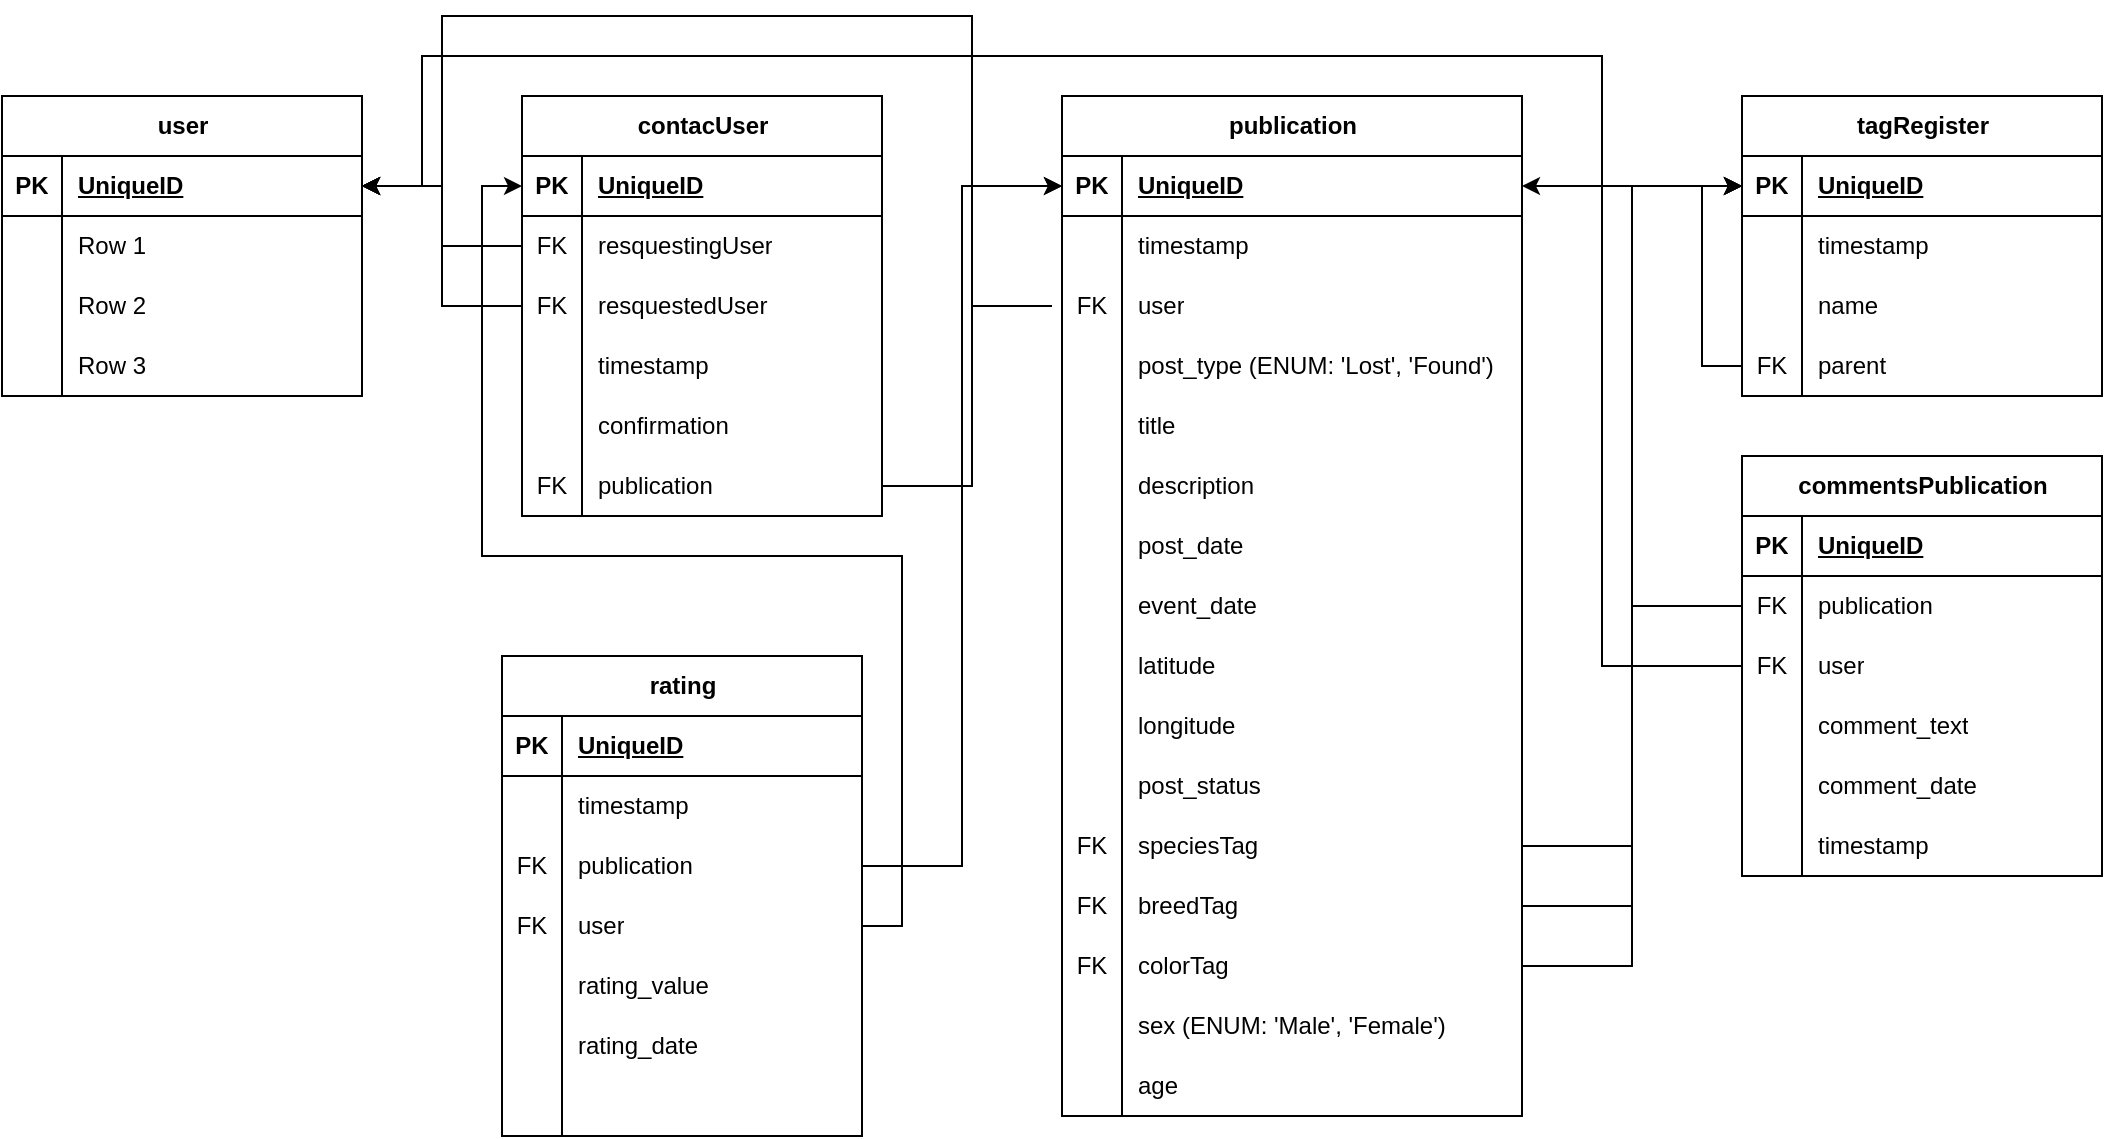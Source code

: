 <mxfile version="27.1.4">
  <diagram name="Page-1" id="efa7a0a1-bf9b-a30e-e6df-94a7791c09e9">
    <mxGraphModel dx="1351" dy="886" grid="1" gridSize="10" guides="1" tooltips="1" connect="1" arrows="1" fold="1" page="1" pageScale="1" pageWidth="826" pageHeight="1169" background="none" math="0" shadow="0">
      <root>
        <mxCell id="0" />
        <mxCell id="1" parent="0" />
        <mxCell id="rWtWdGOdkM6N3xhKXkaH-140" value="" style="edgeStyle=orthogonalEdgeStyle;rounded=0;orthogonalLoop=1;jettySize=auto;html=1;entryX=1;entryY=0.5;entryDx=0;entryDy=0;" parent="1" source="rWtWdGOdkM6N3xhKXkaH-114" target="rWtWdGOdkM6N3xhKXkaH-128" edge="1">
          <mxGeometry relative="1" as="geometry" />
        </mxCell>
        <mxCell id="rWtWdGOdkM6N3xhKXkaH-168" value="" style="edgeStyle=orthogonalEdgeStyle;rounded=0;orthogonalLoop=1;jettySize=auto;html=1;exitX=1;exitY=0.5;exitDx=0;exitDy=0;entryX=0;entryY=0.5;entryDx=0;entryDy=0;" parent="1" source="rWtWdGOdkM6N3xhKXkaH-145" target="rWtWdGOdkM6N3xhKXkaH-150" edge="1">
          <mxGeometry relative="1" as="geometry" />
        </mxCell>
        <mxCell id="rWtWdGOdkM6N3xhKXkaH-114" value="contacUser" style="shape=table;startSize=30;container=1;collapsible=1;childLayout=tableLayout;fixedRows=1;rowLines=0;fontStyle=1;align=center;resizeLast=1;html=1;" parent="1" vertex="1">
          <mxGeometry x="750" y="440" width="180" height="210" as="geometry" />
        </mxCell>
        <mxCell id="rWtWdGOdkM6N3xhKXkaH-115" value="" style="shape=tableRow;horizontal=0;startSize=0;swimlaneHead=0;swimlaneBody=0;fillColor=none;collapsible=0;dropTarget=0;points=[[0,0.5],[1,0.5]];portConstraint=eastwest;top=0;left=0;right=0;bottom=1;" parent="rWtWdGOdkM6N3xhKXkaH-114" vertex="1">
          <mxGeometry y="30" width="180" height="30" as="geometry" />
        </mxCell>
        <mxCell id="rWtWdGOdkM6N3xhKXkaH-116" value="PK" style="shape=partialRectangle;connectable=0;fillColor=none;top=0;left=0;bottom=0;right=0;fontStyle=1;overflow=hidden;whiteSpace=wrap;html=1;" parent="rWtWdGOdkM6N3xhKXkaH-115" vertex="1">
          <mxGeometry width="30" height="30" as="geometry">
            <mxRectangle width="30" height="30" as="alternateBounds" />
          </mxGeometry>
        </mxCell>
        <mxCell id="rWtWdGOdkM6N3xhKXkaH-117" value="UniqueID" style="shape=partialRectangle;connectable=0;fillColor=none;top=0;left=0;bottom=0;right=0;align=left;spacingLeft=6;fontStyle=5;overflow=hidden;whiteSpace=wrap;html=1;" parent="rWtWdGOdkM6N3xhKXkaH-115" vertex="1">
          <mxGeometry x="30" width="150" height="30" as="geometry">
            <mxRectangle width="150" height="30" as="alternateBounds" />
          </mxGeometry>
        </mxCell>
        <mxCell id="rWtWdGOdkM6N3xhKXkaH-118" value="" style="shape=tableRow;horizontal=0;startSize=0;swimlaneHead=0;swimlaneBody=0;fillColor=none;collapsible=0;dropTarget=0;points=[[0,0.5],[1,0.5]];portConstraint=eastwest;top=0;left=0;right=0;bottom=0;" parent="rWtWdGOdkM6N3xhKXkaH-114" vertex="1">
          <mxGeometry y="60" width="180" height="30" as="geometry" />
        </mxCell>
        <mxCell id="rWtWdGOdkM6N3xhKXkaH-119" value="FK" style="shape=partialRectangle;connectable=0;fillColor=none;top=0;left=0;bottom=0;right=0;editable=1;overflow=hidden;whiteSpace=wrap;html=1;" parent="rWtWdGOdkM6N3xhKXkaH-118" vertex="1">
          <mxGeometry width="30" height="30" as="geometry">
            <mxRectangle width="30" height="30" as="alternateBounds" />
          </mxGeometry>
        </mxCell>
        <mxCell id="rWtWdGOdkM6N3xhKXkaH-120" value="resquestingUser" style="shape=partialRectangle;connectable=0;fillColor=none;top=0;left=0;bottom=0;right=0;align=left;spacingLeft=6;overflow=hidden;whiteSpace=wrap;html=1;" parent="rWtWdGOdkM6N3xhKXkaH-118" vertex="1">
          <mxGeometry x="30" width="150" height="30" as="geometry">
            <mxRectangle width="150" height="30" as="alternateBounds" />
          </mxGeometry>
        </mxCell>
        <mxCell id="rWtWdGOdkM6N3xhKXkaH-121" value="" style="shape=tableRow;horizontal=0;startSize=0;swimlaneHead=0;swimlaneBody=0;fillColor=none;collapsible=0;dropTarget=0;points=[[0,0.5],[1,0.5]];portConstraint=eastwest;top=0;left=0;right=0;bottom=0;" parent="rWtWdGOdkM6N3xhKXkaH-114" vertex="1">
          <mxGeometry y="90" width="180" height="30" as="geometry" />
        </mxCell>
        <mxCell id="rWtWdGOdkM6N3xhKXkaH-122" value="FK" style="shape=partialRectangle;connectable=0;fillColor=none;top=0;left=0;bottom=0;right=0;editable=1;overflow=hidden;whiteSpace=wrap;html=1;" parent="rWtWdGOdkM6N3xhKXkaH-121" vertex="1">
          <mxGeometry width="30" height="30" as="geometry">
            <mxRectangle width="30" height="30" as="alternateBounds" />
          </mxGeometry>
        </mxCell>
        <mxCell id="rWtWdGOdkM6N3xhKXkaH-123" value="resquestedUser" style="shape=partialRectangle;connectable=0;fillColor=none;top=0;left=0;bottom=0;right=0;align=left;spacingLeft=6;overflow=hidden;whiteSpace=wrap;html=1;" parent="rWtWdGOdkM6N3xhKXkaH-121" vertex="1">
          <mxGeometry x="30" width="150" height="30" as="geometry">
            <mxRectangle width="150" height="30" as="alternateBounds" />
          </mxGeometry>
        </mxCell>
        <mxCell id="rWtWdGOdkM6N3xhKXkaH-124" value="" style="shape=tableRow;horizontal=0;startSize=0;swimlaneHead=0;swimlaneBody=0;fillColor=none;collapsible=0;dropTarget=0;points=[[0,0.5],[1,0.5]];portConstraint=eastwest;top=0;left=0;right=0;bottom=0;" parent="rWtWdGOdkM6N3xhKXkaH-114" vertex="1">
          <mxGeometry y="120" width="180" height="30" as="geometry" />
        </mxCell>
        <mxCell id="rWtWdGOdkM6N3xhKXkaH-125" value="" style="shape=partialRectangle;connectable=0;fillColor=none;top=0;left=0;bottom=0;right=0;editable=1;overflow=hidden;whiteSpace=wrap;html=1;" parent="rWtWdGOdkM6N3xhKXkaH-124" vertex="1">
          <mxGeometry width="30" height="30" as="geometry">
            <mxRectangle width="30" height="30" as="alternateBounds" />
          </mxGeometry>
        </mxCell>
        <mxCell id="rWtWdGOdkM6N3xhKXkaH-126" value="timestamp" style="shape=partialRectangle;connectable=0;fillColor=none;top=0;left=0;bottom=0;right=0;align=left;spacingLeft=6;overflow=hidden;whiteSpace=wrap;html=1;" parent="rWtWdGOdkM6N3xhKXkaH-124" vertex="1">
          <mxGeometry x="30" width="150" height="30" as="geometry">
            <mxRectangle width="150" height="30" as="alternateBounds" />
          </mxGeometry>
        </mxCell>
        <mxCell id="rWtWdGOdkM6N3xhKXkaH-142" style="shape=tableRow;horizontal=0;startSize=0;swimlaneHead=0;swimlaneBody=0;fillColor=none;collapsible=0;dropTarget=0;points=[[0,0.5],[1,0.5]];portConstraint=eastwest;top=0;left=0;right=0;bottom=0;" parent="rWtWdGOdkM6N3xhKXkaH-114" vertex="1">
          <mxGeometry y="150" width="180" height="30" as="geometry" />
        </mxCell>
        <mxCell id="rWtWdGOdkM6N3xhKXkaH-143" style="shape=partialRectangle;connectable=0;fillColor=none;top=0;left=0;bottom=0;right=0;editable=1;overflow=hidden;whiteSpace=wrap;html=1;" parent="rWtWdGOdkM6N3xhKXkaH-142" vertex="1">
          <mxGeometry width="30" height="30" as="geometry">
            <mxRectangle width="30" height="30" as="alternateBounds" />
          </mxGeometry>
        </mxCell>
        <mxCell id="rWtWdGOdkM6N3xhKXkaH-144" value="confirmation" style="shape=partialRectangle;connectable=0;fillColor=none;top=0;left=0;bottom=0;right=0;align=left;spacingLeft=6;overflow=hidden;whiteSpace=wrap;html=1;" parent="rWtWdGOdkM6N3xhKXkaH-142" vertex="1">
          <mxGeometry x="30" width="150" height="30" as="geometry">
            <mxRectangle width="150" height="30" as="alternateBounds" />
          </mxGeometry>
        </mxCell>
        <mxCell id="rWtWdGOdkM6N3xhKXkaH-145" style="shape=tableRow;horizontal=0;startSize=0;swimlaneHead=0;swimlaneBody=0;fillColor=none;collapsible=0;dropTarget=0;points=[[0,0.5],[1,0.5]];portConstraint=eastwest;top=0;left=0;right=0;bottom=0;" parent="rWtWdGOdkM6N3xhKXkaH-114" vertex="1">
          <mxGeometry y="180" width="180" height="30" as="geometry" />
        </mxCell>
        <mxCell id="rWtWdGOdkM6N3xhKXkaH-146" value="FK" style="shape=partialRectangle;connectable=0;fillColor=none;top=0;left=0;bottom=0;right=0;editable=1;overflow=hidden;whiteSpace=wrap;html=1;" parent="rWtWdGOdkM6N3xhKXkaH-145" vertex="1">
          <mxGeometry width="30" height="30" as="geometry">
            <mxRectangle width="30" height="30" as="alternateBounds" />
          </mxGeometry>
        </mxCell>
        <mxCell id="rWtWdGOdkM6N3xhKXkaH-147" value="publication" style="shape=partialRectangle;connectable=0;fillColor=none;top=0;left=0;bottom=0;right=0;align=left;spacingLeft=6;overflow=hidden;whiteSpace=wrap;html=1;" parent="rWtWdGOdkM6N3xhKXkaH-145" vertex="1">
          <mxGeometry x="30" width="150" height="30" as="geometry">
            <mxRectangle width="150" height="30" as="alternateBounds" />
          </mxGeometry>
        </mxCell>
        <mxCell id="KqBxcT-c2tba-dIg3QyX-19" style="edgeStyle=orthogonalEdgeStyle;rounded=0;orthogonalLoop=1;jettySize=auto;html=1;entryX=0;entryY=0.5;entryDx=0;entryDy=0;" edge="1" parent="1" source="KqBxcT-c2tba-dIg3QyX-11" target="KqBxcT-c2tba-dIg3QyX-2">
          <mxGeometry relative="1" as="geometry" />
        </mxCell>
        <mxCell id="rWtWdGOdkM6N3xhKXkaH-127" value="user" style="shape=table;startSize=30;container=1;collapsible=1;childLayout=tableLayout;fixedRows=1;rowLines=0;fontStyle=1;align=center;resizeLast=1;html=1;" parent="1" vertex="1">
          <mxGeometry x="490" y="440" width="180" height="150" as="geometry" />
        </mxCell>
        <mxCell id="rWtWdGOdkM6N3xhKXkaH-128" value="" style="shape=tableRow;horizontal=0;startSize=0;swimlaneHead=0;swimlaneBody=0;fillColor=none;collapsible=0;dropTarget=0;points=[[0,0.5],[1,0.5]];portConstraint=eastwest;top=0;left=0;right=0;bottom=1;" parent="rWtWdGOdkM6N3xhKXkaH-127" vertex="1">
          <mxGeometry y="30" width="180" height="30" as="geometry" />
        </mxCell>
        <mxCell id="rWtWdGOdkM6N3xhKXkaH-129" value="PK" style="shape=partialRectangle;connectable=0;fillColor=none;top=0;left=0;bottom=0;right=0;fontStyle=1;overflow=hidden;whiteSpace=wrap;html=1;" parent="rWtWdGOdkM6N3xhKXkaH-128" vertex="1">
          <mxGeometry width="30" height="30" as="geometry">
            <mxRectangle width="30" height="30" as="alternateBounds" />
          </mxGeometry>
        </mxCell>
        <mxCell id="rWtWdGOdkM6N3xhKXkaH-130" value="UniqueID" style="shape=partialRectangle;connectable=0;fillColor=none;top=0;left=0;bottom=0;right=0;align=left;spacingLeft=6;fontStyle=5;overflow=hidden;whiteSpace=wrap;html=1;" parent="rWtWdGOdkM6N3xhKXkaH-128" vertex="1">
          <mxGeometry x="30" width="150" height="30" as="geometry">
            <mxRectangle width="150" height="30" as="alternateBounds" />
          </mxGeometry>
        </mxCell>
        <mxCell id="rWtWdGOdkM6N3xhKXkaH-131" value="" style="shape=tableRow;horizontal=0;startSize=0;swimlaneHead=0;swimlaneBody=0;fillColor=none;collapsible=0;dropTarget=0;points=[[0,0.5],[1,0.5]];portConstraint=eastwest;top=0;left=0;right=0;bottom=0;" parent="rWtWdGOdkM6N3xhKXkaH-127" vertex="1">
          <mxGeometry y="60" width="180" height="30" as="geometry" />
        </mxCell>
        <mxCell id="rWtWdGOdkM6N3xhKXkaH-132" value="" style="shape=partialRectangle;connectable=0;fillColor=none;top=0;left=0;bottom=0;right=0;editable=1;overflow=hidden;whiteSpace=wrap;html=1;" parent="rWtWdGOdkM6N3xhKXkaH-131" vertex="1">
          <mxGeometry width="30" height="30" as="geometry">
            <mxRectangle width="30" height="30" as="alternateBounds" />
          </mxGeometry>
        </mxCell>
        <mxCell id="rWtWdGOdkM6N3xhKXkaH-133" value="Row 1" style="shape=partialRectangle;connectable=0;fillColor=none;top=0;left=0;bottom=0;right=0;align=left;spacingLeft=6;overflow=hidden;whiteSpace=wrap;html=1;" parent="rWtWdGOdkM6N3xhKXkaH-131" vertex="1">
          <mxGeometry x="30" width="150" height="30" as="geometry">
            <mxRectangle width="150" height="30" as="alternateBounds" />
          </mxGeometry>
        </mxCell>
        <mxCell id="rWtWdGOdkM6N3xhKXkaH-134" value="" style="shape=tableRow;horizontal=0;startSize=0;swimlaneHead=0;swimlaneBody=0;fillColor=none;collapsible=0;dropTarget=0;points=[[0,0.5],[1,0.5]];portConstraint=eastwest;top=0;left=0;right=0;bottom=0;" parent="rWtWdGOdkM6N3xhKXkaH-127" vertex="1">
          <mxGeometry y="90" width="180" height="30" as="geometry" />
        </mxCell>
        <mxCell id="rWtWdGOdkM6N3xhKXkaH-135" value="" style="shape=partialRectangle;connectable=0;fillColor=none;top=0;left=0;bottom=0;right=0;editable=1;overflow=hidden;whiteSpace=wrap;html=1;" parent="rWtWdGOdkM6N3xhKXkaH-134" vertex="1">
          <mxGeometry width="30" height="30" as="geometry">
            <mxRectangle width="30" height="30" as="alternateBounds" />
          </mxGeometry>
        </mxCell>
        <mxCell id="rWtWdGOdkM6N3xhKXkaH-136" value="Row 2" style="shape=partialRectangle;connectable=0;fillColor=none;top=0;left=0;bottom=0;right=0;align=left;spacingLeft=6;overflow=hidden;whiteSpace=wrap;html=1;" parent="rWtWdGOdkM6N3xhKXkaH-134" vertex="1">
          <mxGeometry x="30" width="150" height="30" as="geometry">
            <mxRectangle width="150" height="30" as="alternateBounds" />
          </mxGeometry>
        </mxCell>
        <mxCell id="rWtWdGOdkM6N3xhKXkaH-137" value="" style="shape=tableRow;horizontal=0;startSize=0;swimlaneHead=0;swimlaneBody=0;fillColor=none;collapsible=0;dropTarget=0;points=[[0,0.5],[1,0.5]];portConstraint=eastwest;top=0;left=0;right=0;bottom=0;" parent="rWtWdGOdkM6N3xhKXkaH-127" vertex="1">
          <mxGeometry y="120" width="180" height="30" as="geometry" />
        </mxCell>
        <mxCell id="rWtWdGOdkM6N3xhKXkaH-138" value="" style="shape=partialRectangle;connectable=0;fillColor=none;top=0;left=0;bottom=0;right=0;editable=1;overflow=hidden;whiteSpace=wrap;html=1;" parent="rWtWdGOdkM6N3xhKXkaH-137" vertex="1">
          <mxGeometry width="30" height="30" as="geometry">
            <mxRectangle width="30" height="30" as="alternateBounds" />
          </mxGeometry>
        </mxCell>
        <mxCell id="rWtWdGOdkM6N3xhKXkaH-139" value="Row 3" style="shape=partialRectangle;connectable=0;fillColor=none;top=0;left=0;bottom=0;right=0;align=left;spacingLeft=6;overflow=hidden;whiteSpace=wrap;html=1;" parent="rWtWdGOdkM6N3xhKXkaH-137" vertex="1">
          <mxGeometry x="30" width="150" height="30" as="geometry">
            <mxRectangle width="150" height="30" as="alternateBounds" />
          </mxGeometry>
        </mxCell>
        <mxCell id="rWtWdGOdkM6N3xhKXkaH-141" style="edgeStyle=orthogonalEdgeStyle;rounded=0;orthogonalLoop=1;jettySize=auto;html=1;" parent="1" source="rWtWdGOdkM6N3xhKXkaH-121" target="rWtWdGOdkM6N3xhKXkaH-128" edge="1">
          <mxGeometry relative="1" as="geometry" />
        </mxCell>
        <mxCell id="rWtWdGOdkM6N3xhKXkaH-149" value="publication" style="shape=table;startSize=30;container=1;collapsible=1;childLayout=tableLayout;fixedRows=1;rowLines=0;fontStyle=1;align=center;resizeLast=1;html=1;" parent="1" vertex="1">
          <mxGeometry x="1020" y="440" width="230" height="510" as="geometry" />
        </mxCell>
        <mxCell id="rWtWdGOdkM6N3xhKXkaH-150" value="" style="shape=tableRow;horizontal=0;startSize=0;swimlaneHead=0;swimlaneBody=0;fillColor=none;collapsible=0;dropTarget=0;points=[[0,0.5],[1,0.5]];portConstraint=eastwest;top=0;left=0;right=0;bottom=1;" parent="rWtWdGOdkM6N3xhKXkaH-149" vertex="1">
          <mxGeometry y="30" width="230" height="30" as="geometry" />
        </mxCell>
        <mxCell id="rWtWdGOdkM6N3xhKXkaH-151" value="PK" style="shape=partialRectangle;connectable=0;fillColor=none;top=0;left=0;bottom=0;right=0;fontStyle=1;overflow=hidden;whiteSpace=wrap;html=1;" parent="rWtWdGOdkM6N3xhKXkaH-150" vertex="1">
          <mxGeometry width="30" height="30" as="geometry">
            <mxRectangle width="30" height="30" as="alternateBounds" />
          </mxGeometry>
        </mxCell>
        <mxCell id="rWtWdGOdkM6N3xhKXkaH-152" value="UniqueID" style="shape=partialRectangle;connectable=0;fillColor=none;top=0;left=0;bottom=0;right=0;align=left;spacingLeft=6;fontStyle=5;overflow=hidden;whiteSpace=wrap;html=1;" parent="rWtWdGOdkM6N3xhKXkaH-150" vertex="1">
          <mxGeometry x="30" width="200" height="30" as="geometry">
            <mxRectangle width="200" height="30" as="alternateBounds" />
          </mxGeometry>
        </mxCell>
        <mxCell id="rWtWdGOdkM6N3xhKXkaH-153" value="" style="shape=tableRow;horizontal=0;startSize=0;swimlaneHead=0;swimlaneBody=0;fillColor=none;collapsible=0;dropTarget=0;points=[[0,0.5],[1,0.5]];portConstraint=eastwest;top=0;left=0;right=0;bottom=0;" parent="rWtWdGOdkM6N3xhKXkaH-149" vertex="1">
          <mxGeometry y="60" width="230" height="30" as="geometry" />
        </mxCell>
        <mxCell id="rWtWdGOdkM6N3xhKXkaH-154" value="" style="shape=partialRectangle;connectable=0;fillColor=none;top=0;left=0;bottom=0;right=0;editable=1;overflow=hidden;whiteSpace=wrap;html=1;" parent="rWtWdGOdkM6N3xhKXkaH-153" vertex="1">
          <mxGeometry width="30" height="30" as="geometry">
            <mxRectangle width="30" height="30" as="alternateBounds" />
          </mxGeometry>
        </mxCell>
        <mxCell id="rWtWdGOdkM6N3xhKXkaH-155" value="timestamp" style="shape=partialRectangle;connectable=0;fillColor=none;top=0;left=0;bottom=0;right=0;align=left;spacingLeft=6;overflow=hidden;whiteSpace=wrap;html=1;" parent="rWtWdGOdkM6N3xhKXkaH-153" vertex="1">
          <mxGeometry x="30" width="200" height="30" as="geometry">
            <mxRectangle width="200" height="30" as="alternateBounds" />
          </mxGeometry>
        </mxCell>
        <mxCell id="rWtWdGOdkM6N3xhKXkaH-156" value="" style="shape=tableRow;horizontal=0;startSize=0;swimlaneHead=0;swimlaneBody=0;fillColor=none;collapsible=0;dropTarget=0;points=[[0,0.5],[1,0.5]];portConstraint=eastwest;top=0;left=0;right=0;bottom=0;" parent="rWtWdGOdkM6N3xhKXkaH-149" vertex="1">
          <mxGeometry y="90" width="230" height="30" as="geometry" />
        </mxCell>
        <mxCell id="rWtWdGOdkM6N3xhKXkaH-157" value="FK" style="shape=partialRectangle;connectable=0;fillColor=none;top=0;left=0;bottom=0;right=0;editable=1;overflow=hidden;whiteSpace=wrap;html=1;" parent="rWtWdGOdkM6N3xhKXkaH-156" vertex="1">
          <mxGeometry width="30" height="30" as="geometry">
            <mxRectangle width="30" height="30" as="alternateBounds" />
          </mxGeometry>
        </mxCell>
        <mxCell id="rWtWdGOdkM6N3xhKXkaH-158" value="user" style="shape=partialRectangle;connectable=0;fillColor=none;top=0;left=0;bottom=0;right=0;align=left;spacingLeft=6;overflow=hidden;whiteSpace=wrap;html=1;" parent="rWtWdGOdkM6N3xhKXkaH-156" vertex="1">
          <mxGeometry x="30" width="200" height="30" as="geometry">
            <mxRectangle width="200" height="30" as="alternateBounds" />
          </mxGeometry>
        </mxCell>
        <mxCell id="rWtWdGOdkM6N3xhKXkaH-159" value="" style="shape=tableRow;horizontal=0;startSize=0;swimlaneHead=0;swimlaneBody=0;fillColor=none;collapsible=0;dropTarget=0;points=[[0,0.5],[1,0.5]];portConstraint=eastwest;top=0;left=0;right=0;bottom=0;" parent="rWtWdGOdkM6N3xhKXkaH-149" vertex="1">
          <mxGeometry y="120" width="230" height="30" as="geometry" />
        </mxCell>
        <mxCell id="rWtWdGOdkM6N3xhKXkaH-160" value="" style="shape=partialRectangle;connectable=0;fillColor=none;top=0;left=0;bottom=0;right=0;editable=1;overflow=hidden;whiteSpace=wrap;html=1;" parent="rWtWdGOdkM6N3xhKXkaH-159" vertex="1">
          <mxGeometry width="30" height="30" as="geometry">
            <mxRectangle width="30" height="30" as="alternateBounds" />
          </mxGeometry>
        </mxCell>
        <mxCell id="rWtWdGOdkM6N3xhKXkaH-161" value="post_type (ENUM: &#39;Lost&#39;, &#39;Found&#39;)" style="shape=partialRectangle;connectable=0;fillColor=none;top=0;left=0;bottom=0;right=0;align=left;spacingLeft=6;overflow=hidden;whiteSpace=wrap;html=1;" parent="rWtWdGOdkM6N3xhKXkaH-159" vertex="1">
          <mxGeometry x="30" width="200" height="30" as="geometry">
            <mxRectangle width="200" height="30" as="alternateBounds" />
          </mxGeometry>
        </mxCell>
        <mxCell id="KqBxcT-c2tba-dIg3QyX-26" style="shape=tableRow;horizontal=0;startSize=0;swimlaneHead=0;swimlaneBody=0;fillColor=none;collapsible=0;dropTarget=0;points=[[0,0.5],[1,0.5]];portConstraint=eastwest;top=0;left=0;right=0;bottom=0;" vertex="1" parent="rWtWdGOdkM6N3xhKXkaH-149">
          <mxGeometry y="150" width="230" height="30" as="geometry" />
        </mxCell>
        <mxCell id="KqBxcT-c2tba-dIg3QyX-27" style="shape=partialRectangle;connectable=0;fillColor=none;top=0;left=0;bottom=0;right=0;editable=1;overflow=hidden;whiteSpace=wrap;html=1;" vertex="1" parent="KqBxcT-c2tba-dIg3QyX-26">
          <mxGeometry width="30" height="30" as="geometry">
            <mxRectangle width="30" height="30" as="alternateBounds" />
          </mxGeometry>
        </mxCell>
        <mxCell id="KqBxcT-c2tba-dIg3QyX-28" value="title" style="shape=partialRectangle;connectable=0;fillColor=none;top=0;left=0;bottom=0;right=0;align=left;spacingLeft=6;overflow=hidden;whiteSpace=wrap;html=1;" vertex="1" parent="KqBxcT-c2tba-dIg3QyX-26">
          <mxGeometry x="30" width="200" height="30" as="geometry">
            <mxRectangle width="200" height="30" as="alternateBounds" />
          </mxGeometry>
        </mxCell>
        <mxCell id="KqBxcT-c2tba-dIg3QyX-29" style="shape=tableRow;horizontal=0;startSize=0;swimlaneHead=0;swimlaneBody=0;fillColor=none;collapsible=0;dropTarget=0;points=[[0,0.5],[1,0.5]];portConstraint=eastwest;top=0;left=0;right=0;bottom=0;" vertex="1" parent="rWtWdGOdkM6N3xhKXkaH-149">
          <mxGeometry y="180" width="230" height="30" as="geometry" />
        </mxCell>
        <mxCell id="KqBxcT-c2tba-dIg3QyX-30" style="shape=partialRectangle;connectable=0;fillColor=none;top=0;left=0;bottom=0;right=0;editable=1;overflow=hidden;whiteSpace=wrap;html=1;" vertex="1" parent="KqBxcT-c2tba-dIg3QyX-29">
          <mxGeometry width="30" height="30" as="geometry">
            <mxRectangle width="30" height="30" as="alternateBounds" />
          </mxGeometry>
        </mxCell>
        <mxCell id="KqBxcT-c2tba-dIg3QyX-31" value="description" style="shape=partialRectangle;connectable=0;fillColor=none;top=0;left=0;bottom=0;right=0;align=left;spacingLeft=6;overflow=hidden;whiteSpace=wrap;html=1;" vertex="1" parent="KqBxcT-c2tba-dIg3QyX-29">
          <mxGeometry x="30" width="200" height="30" as="geometry">
            <mxRectangle width="200" height="30" as="alternateBounds" />
          </mxGeometry>
        </mxCell>
        <mxCell id="KqBxcT-c2tba-dIg3QyX-32" style="shape=tableRow;horizontal=0;startSize=0;swimlaneHead=0;swimlaneBody=0;fillColor=none;collapsible=0;dropTarget=0;points=[[0,0.5],[1,0.5]];portConstraint=eastwest;top=0;left=0;right=0;bottom=0;" vertex="1" parent="rWtWdGOdkM6N3xhKXkaH-149">
          <mxGeometry y="210" width="230" height="30" as="geometry" />
        </mxCell>
        <mxCell id="KqBxcT-c2tba-dIg3QyX-33" style="shape=partialRectangle;connectable=0;fillColor=none;top=0;left=0;bottom=0;right=0;editable=1;overflow=hidden;whiteSpace=wrap;html=1;" vertex="1" parent="KqBxcT-c2tba-dIg3QyX-32">
          <mxGeometry width="30" height="30" as="geometry">
            <mxRectangle width="30" height="30" as="alternateBounds" />
          </mxGeometry>
        </mxCell>
        <mxCell id="KqBxcT-c2tba-dIg3QyX-34" value="post_date" style="shape=partialRectangle;connectable=0;fillColor=none;top=0;left=0;bottom=0;right=0;align=left;spacingLeft=6;overflow=hidden;whiteSpace=wrap;html=1;" vertex="1" parent="KqBxcT-c2tba-dIg3QyX-32">
          <mxGeometry x="30" width="200" height="30" as="geometry">
            <mxRectangle width="200" height="30" as="alternateBounds" />
          </mxGeometry>
        </mxCell>
        <mxCell id="KqBxcT-c2tba-dIg3QyX-36" style="shape=tableRow;horizontal=0;startSize=0;swimlaneHead=0;swimlaneBody=0;fillColor=none;collapsible=0;dropTarget=0;points=[[0,0.5],[1,0.5]];portConstraint=eastwest;top=0;left=0;right=0;bottom=0;" vertex="1" parent="rWtWdGOdkM6N3xhKXkaH-149">
          <mxGeometry y="240" width="230" height="30" as="geometry" />
        </mxCell>
        <mxCell id="KqBxcT-c2tba-dIg3QyX-37" style="shape=partialRectangle;connectable=0;fillColor=none;top=0;left=0;bottom=0;right=0;editable=1;overflow=hidden;whiteSpace=wrap;html=1;" vertex="1" parent="KqBxcT-c2tba-dIg3QyX-36">
          <mxGeometry width="30" height="30" as="geometry">
            <mxRectangle width="30" height="30" as="alternateBounds" />
          </mxGeometry>
        </mxCell>
        <mxCell id="KqBxcT-c2tba-dIg3QyX-38" value="event_date" style="shape=partialRectangle;connectable=0;fillColor=none;top=0;left=0;bottom=0;right=0;align=left;spacingLeft=6;overflow=hidden;whiteSpace=wrap;html=1;" vertex="1" parent="KqBxcT-c2tba-dIg3QyX-36">
          <mxGeometry x="30" width="200" height="30" as="geometry">
            <mxRectangle width="200" height="30" as="alternateBounds" />
          </mxGeometry>
        </mxCell>
        <mxCell id="KqBxcT-c2tba-dIg3QyX-39" style="shape=tableRow;horizontal=0;startSize=0;swimlaneHead=0;swimlaneBody=0;fillColor=none;collapsible=0;dropTarget=0;points=[[0,0.5],[1,0.5]];portConstraint=eastwest;top=0;left=0;right=0;bottom=0;" vertex="1" parent="rWtWdGOdkM6N3xhKXkaH-149">
          <mxGeometry y="270" width="230" height="30" as="geometry" />
        </mxCell>
        <mxCell id="KqBxcT-c2tba-dIg3QyX-40" style="shape=partialRectangle;connectable=0;fillColor=none;top=0;left=0;bottom=0;right=0;editable=1;overflow=hidden;whiteSpace=wrap;html=1;" vertex="1" parent="KqBxcT-c2tba-dIg3QyX-39">
          <mxGeometry width="30" height="30" as="geometry">
            <mxRectangle width="30" height="30" as="alternateBounds" />
          </mxGeometry>
        </mxCell>
        <mxCell id="KqBxcT-c2tba-dIg3QyX-41" value="latitude" style="shape=partialRectangle;connectable=0;fillColor=none;top=0;left=0;bottom=0;right=0;align=left;spacingLeft=6;overflow=hidden;whiteSpace=wrap;html=1;" vertex="1" parent="KqBxcT-c2tba-dIg3QyX-39">
          <mxGeometry x="30" width="200" height="30" as="geometry">
            <mxRectangle width="200" height="30" as="alternateBounds" />
          </mxGeometry>
        </mxCell>
        <mxCell id="KqBxcT-c2tba-dIg3QyX-42" style="shape=tableRow;horizontal=0;startSize=0;swimlaneHead=0;swimlaneBody=0;fillColor=none;collapsible=0;dropTarget=0;points=[[0,0.5],[1,0.5]];portConstraint=eastwest;top=0;left=0;right=0;bottom=0;" vertex="1" parent="rWtWdGOdkM6N3xhKXkaH-149">
          <mxGeometry y="300" width="230" height="30" as="geometry" />
        </mxCell>
        <mxCell id="KqBxcT-c2tba-dIg3QyX-43" style="shape=partialRectangle;connectable=0;fillColor=none;top=0;left=0;bottom=0;right=0;editable=1;overflow=hidden;whiteSpace=wrap;html=1;" vertex="1" parent="KqBxcT-c2tba-dIg3QyX-42">
          <mxGeometry width="30" height="30" as="geometry">
            <mxRectangle width="30" height="30" as="alternateBounds" />
          </mxGeometry>
        </mxCell>
        <mxCell id="KqBxcT-c2tba-dIg3QyX-44" value="longitude" style="shape=partialRectangle;connectable=0;fillColor=none;top=0;left=0;bottom=0;right=0;align=left;spacingLeft=6;overflow=hidden;whiteSpace=wrap;html=1;" vertex="1" parent="KqBxcT-c2tba-dIg3QyX-42">
          <mxGeometry x="30" width="200" height="30" as="geometry">
            <mxRectangle width="200" height="30" as="alternateBounds" />
          </mxGeometry>
        </mxCell>
        <mxCell id="KqBxcT-c2tba-dIg3QyX-45" style="shape=tableRow;horizontal=0;startSize=0;swimlaneHead=0;swimlaneBody=0;fillColor=none;collapsible=0;dropTarget=0;points=[[0,0.5],[1,0.5]];portConstraint=eastwest;top=0;left=0;right=0;bottom=0;" vertex="1" parent="rWtWdGOdkM6N3xhKXkaH-149">
          <mxGeometry y="330" width="230" height="30" as="geometry" />
        </mxCell>
        <mxCell id="KqBxcT-c2tba-dIg3QyX-46" style="shape=partialRectangle;connectable=0;fillColor=none;top=0;left=0;bottom=0;right=0;editable=1;overflow=hidden;whiteSpace=wrap;html=1;" vertex="1" parent="KqBxcT-c2tba-dIg3QyX-45">
          <mxGeometry width="30" height="30" as="geometry">
            <mxRectangle width="30" height="30" as="alternateBounds" />
          </mxGeometry>
        </mxCell>
        <mxCell id="KqBxcT-c2tba-dIg3QyX-47" value="post_status" style="shape=partialRectangle;connectable=0;fillColor=none;top=0;left=0;bottom=0;right=0;align=left;spacingLeft=6;overflow=hidden;whiteSpace=wrap;html=1;" vertex="1" parent="KqBxcT-c2tba-dIg3QyX-45">
          <mxGeometry x="30" width="200" height="30" as="geometry">
            <mxRectangle width="200" height="30" as="alternateBounds" />
          </mxGeometry>
        </mxCell>
        <mxCell id="KqBxcT-c2tba-dIg3QyX-48" style="shape=tableRow;horizontal=0;startSize=0;swimlaneHead=0;swimlaneBody=0;fillColor=none;collapsible=0;dropTarget=0;points=[[0,0.5],[1,0.5]];portConstraint=eastwest;top=0;left=0;right=0;bottom=0;" vertex="1" parent="rWtWdGOdkM6N3xhKXkaH-149">
          <mxGeometry y="360" width="230" height="30" as="geometry" />
        </mxCell>
        <mxCell id="KqBxcT-c2tba-dIg3QyX-49" value="FK" style="shape=partialRectangle;connectable=0;fillColor=none;top=0;left=0;bottom=0;right=0;editable=1;overflow=hidden;whiteSpace=wrap;html=1;" vertex="1" parent="KqBxcT-c2tba-dIg3QyX-48">
          <mxGeometry width="30" height="30" as="geometry">
            <mxRectangle width="30" height="30" as="alternateBounds" />
          </mxGeometry>
        </mxCell>
        <mxCell id="KqBxcT-c2tba-dIg3QyX-50" value="speciesTag" style="shape=partialRectangle;connectable=0;fillColor=none;top=0;left=0;bottom=0;right=0;align=left;spacingLeft=6;overflow=hidden;whiteSpace=wrap;html=1;" vertex="1" parent="KqBxcT-c2tba-dIg3QyX-48">
          <mxGeometry x="30" width="200" height="30" as="geometry">
            <mxRectangle width="200" height="30" as="alternateBounds" />
          </mxGeometry>
        </mxCell>
        <mxCell id="KqBxcT-c2tba-dIg3QyX-51" style="shape=tableRow;horizontal=0;startSize=0;swimlaneHead=0;swimlaneBody=0;fillColor=none;collapsible=0;dropTarget=0;points=[[0,0.5],[1,0.5]];portConstraint=eastwest;top=0;left=0;right=0;bottom=0;" vertex="1" parent="rWtWdGOdkM6N3xhKXkaH-149">
          <mxGeometry y="390" width="230" height="30" as="geometry" />
        </mxCell>
        <mxCell id="KqBxcT-c2tba-dIg3QyX-52" value="FK" style="shape=partialRectangle;connectable=0;fillColor=none;top=0;left=0;bottom=0;right=0;editable=1;overflow=hidden;whiteSpace=wrap;html=1;" vertex="1" parent="KqBxcT-c2tba-dIg3QyX-51">
          <mxGeometry width="30" height="30" as="geometry">
            <mxRectangle width="30" height="30" as="alternateBounds" />
          </mxGeometry>
        </mxCell>
        <mxCell id="KqBxcT-c2tba-dIg3QyX-53" value="breedTag" style="shape=partialRectangle;connectable=0;fillColor=none;top=0;left=0;bottom=0;right=0;align=left;spacingLeft=6;overflow=hidden;whiteSpace=wrap;html=1;" vertex="1" parent="KqBxcT-c2tba-dIg3QyX-51">
          <mxGeometry x="30" width="200" height="30" as="geometry">
            <mxRectangle width="200" height="30" as="alternateBounds" />
          </mxGeometry>
        </mxCell>
        <mxCell id="KqBxcT-c2tba-dIg3QyX-54" style="shape=tableRow;horizontal=0;startSize=0;swimlaneHead=0;swimlaneBody=0;fillColor=none;collapsible=0;dropTarget=0;points=[[0,0.5],[1,0.5]];portConstraint=eastwest;top=0;left=0;right=0;bottom=0;" vertex="1" parent="rWtWdGOdkM6N3xhKXkaH-149">
          <mxGeometry y="420" width="230" height="30" as="geometry" />
        </mxCell>
        <mxCell id="KqBxcT-c2tba-dIg3QyX-55" value="FK" style="shape=partialRectangle;connectable=0;fillColor=none;top=0;left=0;bottom=0;right=0;editable=1;overflow=hidden;whiteSpace=wrap;html=1;" vertex="1" parent="KqBxcT-c2tba-dIg3QyX-54">
          <mxGeometry width="30" height="30" as="geometry">
            <mxRectangle width="30" height="30" as="alternateBounds" />
          </mxGeometry>
        </mxCell>
        <mxCell id="KqBxcT-c2tba-dIg3QyX-56" value="colorTag" style="shape=partialRectangle;connectable=0;fillColor=none;top=0;left=0;bottom=0;right=0;align=left;spacingLeft=6;overflow=hidden;whiteSpace=wrap;html=1;" vertex="1" parent="KqBxcT-c2tba-dIg3QyX-54">
          <mxGeometry x="30" width="200" height="30" as="geometry">
            <mxRectangle width="200" height="30" as="alternateBounds" />
          </mxGeometry>
        </mxCell>
        <mxCell id="KqBxcT-c2tba-dIg3QyX-57" style="shape=tableRow;horizontal=0;startSize=0;swimlaneHead=0;swimlaneBody=0;fillColor=none;collapsible=0;dropTarget=0;points=[[0,0.5],[1,0.5]];portConstraint=eastwest;top=0;left=0;right=0;bottom=0;" vertex="1" parent="rWtWdGOdkM6N3xhKXkaH-149">
          <mxGeometry y="450" width="230" height="30" as="geometry" />
        </mxCell>
        <mxCell id="KqBxcT-c2tba-dIg3QyX-58" value="" style="shape=partialRectangle;connectable=0;fillColor=none;top=0;left=0;bottom=0;right=0;editable=1;overflow=hidden;whiteSpace=wrap;html=1;" vertex="1" parent="KqBxcT-c2tba-dIg3QyX-57">
          <mxGeometry width="30" height="30" as="geometry">
            <mxRectangle width="30" height="30" as="alternateBounds" />
          </mxGeometry>
        </mxCell>
        <mxCell id="KqBxcT-c2tba-dIg3QyX-59" value="sex (ENUM: &#39;Male&#39;, &#39;Female&#39;)" style="shape=partialRectangle;connectable=0;fillColor=none;top=0;left=0;bottom=0;right=0;align=left;spacingLeft=6;overflow=hidden;whiteSpace=wrap;html=1;" vertex="1" parent="KqBxcT-c2tba-dIg3QyX-57">
          <mxGeometry x="30" width="200" height="30" as="geometry">
            <mxRectangle width="200" height="30" as="alternateBounds" />
          </mxGeometry>
        </mxCell>
        <mxCell id="KqBxcT-c2tba-dIg3QyX-60" style="shape=tableRow;horizontal=0;startSize=0;swimlaneHead=0;swimlaneBody=0;fillColor=none;collapsible=0;dropTarget=0;points=[[0,0.5],[1,0.5]];portConstraint=eastwest;top=0;left=0;right=0;bottom=0;" vertex="1" parent="rWtWdGOdkM6N3xhKXkaH-149">
          <mxGeometry y="480" width="230" height="30" as="geometry" />
        </mxCell>
        <mxCell id="KqBxcT-c2tba-dIg3QyX-61" style="shape=partialRectangle;connectable=0;fillColor=none;top=0;left=0;bottom=0;right=0;editable=1;overflow=hidden;whiteSpace=wrap;html=1;" vertex="1" parent="KqBxcT-c2tba-dIg3QyX-60">
          <mxGeometry width="30" height="30" as="geometry">
            <mxRectangle width="30" height="30" as="alternateBounds" />
          </mxGeometry>
        </mxCell>
        <mxCell id="KqBxcT-c2tba-dIg3QyX-62" value="age" style="shape=partialRectangle;connectable=0;fillColor=none;top=0;left=0;bottom=0;right=0;align=left;spacingLeft=6;overflow=hidden;whiteSpace=wrap;html=1;" vertex="1" parent="KqBxcT-c2tba-dIg3QyX-60">
          <mxGeometry x="30" width="200" height="30" as="geometry">
            <mxRectangle width="200" height="30" as="alternateBounds" />
          </mxGeometry>
        </mxCell>
        <mxCell id="rWtWdGOdkM6N3xhKXkaH-169" style="edgeStyle=orthogonalEdgeStyle;rounded=0;orthogonalLoop=1;jettySize=auto;html=1;exitX=0;exitY=0.5;exitDx=0;exitDy=0;entryX=1;entryY=0.5;entryDx=0;entryDy=0;" parent="1" source="rWtWdGOdkM6N3xhKXkaH-118" target="rWtWdGOdkM6N3xhKXkaH-128" edge="1">
          <mxGeometry relative="1" as="geometry" />
        </mxCell>
        <mxCell id="KqBxcT-c2tba-dIg3QyX-1" value="tagRegister" style="shape=table;startSize=30;container=1;collapsible=1;childLayout=tableLayout;fixedRows=1;rowLines=0;fontStyle=1;align=center;resizeLast=1;html=1;" vertex="1" parent="1">
          <mxGeometry x="1360" y="440" width="180" height="150" as="geometry" />
        </mxCell>
        <mxCell id="KqBxcT-c2tba-dIg3QyX-2" value="" style="shape=tableRow;horizontal=0;startSize=0;swimlaneHead=0;swimlaneBody=0;fillColor=none;collapsible=0;dropTarget=0;points=[[0,0.5],[1,0.5]];portConstraint=eastwest;top=0;left=0;right=0;bottom=1;" vertex="1" parent="KqBxcT-c2tba-dIg3QyX-1">
          <mxGeometry y="30" width="180" height="30" as="geometry" />
        </mxCell>
        <mxCell id="KqBxcT-c2tba-dIg3QyX-3" value="PK" style="shape=partialRectangle;connectable=0;fillColor=none;top=0;left=0;bottom=0;right=0;fontStyle=1;overflow=hidden;whiteSpace=wrap;html=1;" vertex="1" parent="KqBxcT-c2tba-dIg3QyX-2">
          <mxGeometry width="30" height="30" as="geometry">
            <mxRectangle width="30" height="30" as="alternateBounds" />
          </mxGeometry>
        </mxCell>
        <mxCell id="KqBxcT-c2tba-dIg3QyX-4" value="UniqueID" style="shape=partialRectangle;connectable=0;fillColor=none;top=0;left=0;bottom=0;right=0;align=left;spacingLeft=6;fontStyle=5;overflow=hidden;whiteSpace=wrap;html=1;" vertex="1" parent="KqBxcT-c2tba-dIg3QyX-2">
          <mxGeometry x="30" width="150" height="30" as="geometry">
            <mxRectangle width="150" height="30" as="alternateBounds" />
          </mxGeometry>
        </mxCell>
        <mxCell id="KqBxcT-c2tba-dIg3QyX-5" value="" style="shape=tableRow;horizontal=0;startSize=0;swimlaneHead=0;swimlaneBody=0;fillColor=none;collapsible=0;dropTarget=0;points=[[0,0.5],[1,0.5]];portConstraint=eastwest;top=0;left=0;right=0;bottom=0;" vertex="1" parent="KqBxcT-c2tba-dIg3QyX-1">
          <mxGeometry y="60" width="180" height="30" as="geometry" />
        </mxCell>
        <mxCell id="KqBxcT-c2tba-dIg3QyX-6" value="" style="shape=partialRectangle;connectable=0;fillColor=none;top=0;left=0;bottom=0;right=0;editable=1;overflow=hidden;whiteSpace=wrap;html=1;" vertex="1" parent="KqBxcT-c2tba-dIg3QyX-5">
          <mxGeometry width="30" height="30" as="geometry">
            <mxRectangle width="30" height="30" as="alternateBounds" />
          </mxGeometry>
        </mxCell>
        <mxCell id="KqBxcT-c2tba-dIg3QyX-7" value="timestamp" style="shape=partialRectangle;connectable=0;fillColor=none;top=0;left=0;bottom=0;right=0;align=left;spacingLeft=6;overflow=hidden;whiteSpace=wrap;html=1;" vertex="1" parent="KqBxcT-c2tba-dIg3QyX-5">
          <mxGeometry x="30" width="150" height="30" as="geometry">
            <mxRectangle width="150" height="30" as="alternateBounds" />
          </mxGeometry>
        </mxCell>
        <mxCell id="KqBxcT-c2tba-dIg3QyX-8" value="" style="shape=tableRow;horizontal=0;startSize=0;swimlaneHead=0;swimlaneBody=0;fillColor=none;collapsible=0;dropTarget=0;points=[[0,0.5],[1,0.5]];portConstraint=eastwest;top=0;left=0;right=0;bottom=0;" vertex="1" parent="KqBxcT-c2tba-dIg3QyX-1">
          <mxGeometry y="90" width="180" height="30" as="geometry" />
        </mxCell>
        <mxCell id="KqBxcT-c2tba-dIg3QyX-9" value="" style="shape=partialRectangle;connectable=0;fillColor=none;top=0;left=0;bottom=0;right=0;editable=1;overflow=hidden;whiteSpace=wrap;html=1;" vertex="1" parent="KqBxcT-c2tba-dIg3QyX-8">
          <mxGeometry width="30" height="30" as="geometry">
            <mxRectangle width="30" height="30" as="alternateBounds" />
          </mxGeometry>
        </mxCell>
        <mxCell id="KqBxcT-c2tba-dIg3QyX-10" value="name" style="shape=partialRectangle;connectable=0;fillColor=none;top=0;left=0;bottom=0;right=0;align=left;spacingLeft=6;overflow=hidden;whiteSpace=wrap;html=1;" vertex="1" parent="KqBxcT-c2tba-dIg3QyX-8">
          <mxGeometry x="30" width="150" height="30" as="geometry">
            <mxRectangle width="150" height="30" as="alternateBounds" />
          </mxGeometry>
        </mxCell>
        <mxCell id="KqBxcT-c2tba-dIg3QyX-11" value="" style="shape=tableRow;horizontal=0;startSize=0;swimlaneHead=0;swimlaneBody=0;fillColor=none;collapsible=0;dropTarget=0;points=[[0,0.5],[1,0.5]];portConstraint=eastwest;top=0;left=0;right=0;bottom=0;" vertex="1" parent="KqBxcT-c2tba-dIg3QyX-1">
          <mxGeometry y="120" width="180" height="30" as="geometry" />
        </mxCell>
        <mxCell id="KqBxcT-c2tba-dIg3QyX-12" value="FK" style="shape=partialRectangle;connectable=0;fillColor=none;top=0;left=0;bottom=0;right=0;editable=1;overflow=hidden;whiteSpace=wrap;html=1;" vertex="1" parent="KqBxcT-c2tba-dIg3QyX-11">
          <mxGeometry width="30" height="30" as="geometry">
            <mxRectangle width="30" height="30" as="alternateBounds" />
          </mxGeometry>
        </mxCell>
        <mxCell id="KqBxcT-c2tba-dIg3QyX-13" value="parent" style="shape=partialRectangle;connectable=0;fillColor=none;top=0;left=0;bottom=0;right=0;align=left;spacingLeft=6;overflow=hidden;whiteSpace=wrap;html=1;" vertex="1" parent="KqBxcT-c2tba-dIg3QyX-11">
          <mxGeometry x="30" width="150" height="30" as="geometry">
            <mxRectangle width="150" height="30" as="alternateBounds" />
          </mxGeometry>
        </mxCell>
        <mxCell id="KqBxcT-c2tba-dIg3QyX-35" style="edgeStyle=orthogonalEdgeStyle;rounded=0;orthogonalLoop=1;jettySize=auto;html=1;entryX=1;entryY=0.5;entryDx=0;entryDy=0;" edge="1" parent="1" target="rWtWdGOdkM6N3xhKXkaH-128">
          <mxGeometry relative="1" as="geometry">
            <mxPoint x="1015" y="545" as="sourcePoint" />
            <mxPoint x="690" y="540" as="targetPoint" />
            <Array as="points">
              <mxPoint x="975" y="545" />
              <mxPoint x="975" y="400" />
              <mxPoint x="710" y="400" />
              <mxPoint x="710" y="485" />
            </Array>
          </mxGeometry>
        </mxCell>
        <mxCell id="KqBxcT-c2tba-dIg3QyX-66" style="edgeStyle=orthogonalEdgeStyle;rounded=0;orthogonalLoop=1;jettySize=auto;html=1;entryX=0;entryY=0.5;entryDx=0;entryDy=0;" edge="1" parent="1" source="KqBxcT-c2tba-dIg3QyX-54" target="KqBxcT-c2tba-dIg3QyX-2">
          <mxGeometry relative="1" as="geometry" />
        </mxCell>
        <mxCell id="KqBxcT-c2tba-dIg3QyX-67" style="edgeStyle=orthogonalEdgeStyle;rounded=0;orthogonalLoop=1;jettySize=auto;html=1;entryX=0;entryY=0.5;entryDx=0;entryDy=0;" edge="1" parent="1" source="KqBxcT-c2tba-dIg3QyX-51" target="KqBxcT-c2tba-dIg3QyX-2">
          <mxGeometry relative="1" as="geometry" />
        </mxCell>
        <mxCell id="KqBxcT-c2tba-dIg3QyX-68" style="edgeStyle=orthogonalEdgeStyle;rounded=0;orthogonalLoop=1;jettySize=auto;html=1;entryX=0;entryY=0.5;entryDx=0;entryDy=0;" edge="1" parent="1" source="KqBxcT-c2tba-dIg3QyX-48" target="KqBxcT-c2tba-dIg3QyX-2">
          <mxGeometry relative="1" as="geometry" />
        </mxCell>
        <mxCell id="KqBxcT-c2tba-dIg3QyX-181" value="commentsPublication" style="shape=table;startSize=30;container=1;collapsible=1;childLayout=tableLayout;fixedRows=1;rowLines=0;fontStyle=1;align=center;resizeLast=1;html=1;" vertex="1" parent="1">
          <mxGeometry x="1360" y="620" width="180" height="210" as="geometry" />
        </mxCell>
        <mxCell id="KqBxcT-c2tba-dIg3QyX-182" value="" style="shape=tableRow;horizontal=0;startSize=0;swimlaneHead=0;swimlaneBody=0;fillColor=none;collapsible=0;dropTarget=0;points=[[0,0.5],[1,0.5]];portConstraint=eastwest;top=0;left=0;right=0;bottom=1;" vertex="1" parent="KqBxcT-c2tba-dIg3QyX-181">
          <mxGeometry y="30" width="180" height="30" as="geometry" />
        </mxCell>
        <mxCell id="KqBxcT-c2tba-dIg3QyX-183" value="PK" style="shape=partialRectangle;connectable=0;fillColor=none;top=0;left=0;bottom=0;right=0;fontStyle=1;overflow=hidden;whiteSpace=wrap;html=1;" vertex="1" parent="KqBxcT-c2tba-dIg3QyX-182">
          <mxGeometry width="30" height="30" as="geometry">
            <mxRectangle width="30" height="30" as="alternateBounds" />
          </mxGeometry>
        </mxCell>
        <mxCell id="KqBxcT-c2tba-dIg3QyX-184" value="UniqueID" style="shape=partialRectangle;connectable=0;fillColor=none;top=0;left=0;bottom=0;right=0;align=left;spacingLeft=6;fontStyle=5;overflow=hidden;whiteSpace=wrap;html=1;" vertex="1" parent="KqBxcT-c2tba-dIg3QyX-182">
          <mxGeometry x="30" width="150" height="30" as="geometry">
            <mxRectangle width="150" height="30" as="alternateBounds" />
          </mxGeometry>
        </mxCell>
        <mxCell id="KqBxcT-c2tba-dIg3QyX-185" value="" style="shape=tableRow;horizontal=0;startSize=0;swimlaneHead=0;swimlaneBody=0;fillColor=none;collapsible=0;dropTarget=0;points=[[0,0.5],[1,0.5]];portConstraint=eastwest;top=0;left=0;right=0;bottom=0;" vertex="1" parent="KqBxcT-c2tba-dIg3QyX-181">
          <mxGeometry y="60" width="180" height="30" as="geometry" />
        </mxCell>
        <mxCell id="KqBxcT-c2tba-dIg3QyX-186" value="FK" style="shape=partialRectangle;connectable=0;fillColor=none;top=0;left=0;bottom=0;right=0;editable=1;overflow=hidden;whiteSpace=wrap;html=1;" vertex="1" parent="KqBxcT-c2tba-dIg3QyX-185">
          <mxGeometry width="30" height="30" as="geometry">
            <mxRectangle width="30" height="30" as="alternateBounds" />
          </mxGeometry>
        </mxCell>
        <mxCell id="KqBxcT-c2tba-dIg3QyX-187" value="publication" style="shape=partialRectangle;connectable=0;fillColor=none;top=0;left=0;bottom=0;right=0;align=left;spacingLeft=6;overflow=hidden;whiteSpace=wrap;html=1;" vertex="1" parent="KqBxcT-c2tba-dIg3QyX-185">
          <mxGeometry x="30" width="150" height="30" as="geometry">
            <mxRectangle width="150" height="30" as="alternateBounds" />
          </mxGeometry>
        </mxCell>
        <mxCell id="KqBxcT-c2tba-dIg3QyX-188" value="" style="shape=tableRow;horizontal=0;startSize=0;swimlaneHead=0;swimlaneBody=0;fillColor=none;collapsible=0;dropTarget=0;points=[[0,0.5],[1,0.5]];portConstraint=eastwest;top=0;left=0;right=0;bottom=0;" vertex="1" parent="KqBxcT-c2tba-dIg3QyX-181">
          <mxGeometry y="90" width="180" height="30" as="geometry" />
        </mxCell>
        <mxCell id="KqBxcT-c2tba-dIg3QyX-189" value="FK" style="shape=partialRectangle;connectable=0;fillColor=none;top=0;left=0;bottom=0;right=0;editable=1;overflow=hidden;whiteSpace=wrap;html=1;" vertex="1" parent="KqBxcT-c2tba-dIg3QyX-188">
          <mxGeometry width="30" height="30" as="geometry">
            <mxRectangle width="30" height="30" as="alternateBounds" />
          </mxGeometry>
        </mxCell>
        <mxCell id="KqBxcT-c2tba-dIg3QyX-190" value="user" style="shape=partialRectangle;connectable=0;fillColor=none;top=0;left=0;bottom=0;right=0;align=left;spacingLeft=6;overflow=hidden;whiteSpace=wrap;html=1;" vertex="1" parent="KqBxcT-c2tba-dIg3QyX-188">
          <mxGeometry x="30" width="150" height="30" as="geometry">
            <mxRectangle width="150" height="30" as="alternateBounds" />
          </mxGeometry>
        </mxCell>
        <mxCell id="KqBxcT-c2tba-dIg3QyX-191" value="" style="shape=tableRow;horizontal=0;startSize=0;swimlaneHead=0;swimlaneBody=0;fillColor=none;collapsible=0;dropTarget=0;points=[[0,0.5],[1,0.5]];portConstraint=eastwest;top=0;left=0;right=0;bottom=0;" vertex="1" parent="KqBxcT-c2tba-dIg3QyX-181">
          <mxGeometry y="120" width="180" height="30" as="geometry" />
        </mxCell>
        <mxCell id="KqBxcT-c2tba-dIg3QyX-192" value="" style="shape=partialRectangle;connectable=0;fillColor=none;top=0;left=0;bottom=0;right=0;editable=1;overflow=hidden;whiteSpace=wrap;html=1;" vertex="1" parent="KqBxcT-c2tba-dIg3QyX-191">
          <mxGeometry width="30" height="30" as="geometry">
            <mxRectangle width="30" height="30" as="alternateBounds" />
          </mxGeometry>
        </mxCell>
        <mxCell id="KqBxcT-c2tba-dIg3QyX-193" value="comment_text" style="shape=partialRectangle;connectable=0;fillColor=none;top=0;left=0;bottom=0;right=0;align=left;spacingLeft=6;overflow=hidden;whiteSpace=wrap;html=1;" vertex="1" parent="KqBxcT-c2tba-dIg3QyX-191">
          <mxGeometry x="30" width="150" height="30" as="geometry">
            <mxRectangle width="150" height="30" as="alternateBounds" />
          </mxGeometry>
        </mxCell>
        <mxCell id="KqBxcT-c2tba-dIg3QyX-194" style="shape=tableRow;horizontal=0;startSize=0;swimlaneHead=0;swimlaneBody=0;fillColor=none;collapsible=0;dropTarget=0;points=[[0,0.5],[1,0.5]];portConstraint=eastwest;top=0;left=0;right=0;bottom=0;" vertex="1" parent="KqBxcT-c2tba-dIg3QyX-181">
          <mxGeometry y="150" width="180" height="30" as="geometry" />
        </mxCell>
        <mxCell id="KqBxcT-c2tba-dIg3QyX-195" style="shape=partialRectangle;connectable=0;fillColor=none;top=0;left=0;bottom=0;right=0;editable=1;overflow=hidden;whiteSpace=wrap;html=1;" vertex="1" parent="KqBxcT-c2tba-dIg3QyX-194">
          <mxGeometry width="30" height="30" as="geometry">
            <mxRectangle width="30" height="30" as="alternateBounds" />
          </mxGeometry>
        </mxCell>
        <mxCell id="KqBxcT-c2tba-dIg3QyX-196" value="comment_date" style="shape=partialRectangle;connectable=0;fillColor=none;top=0;left=0;bottom=0;right=0;align=left;spacingLeft=6;overflow=hidden;whiteSpace=wrap;html=1;" vertex="1" parent="KqBxcT-c2tba-dIg3QyX-194">
          <mxGeometry x="30" width="150" height="30" as="geometry">
            <mxRectangle width="150" height="30" as="alternateBounds" />
          </mxGeometry>
        </mxCell>
        <mxCell id="KqBxcT-c2tba-dIg3QyX-197" style="shape=tableRow;horizontal=0;startSize=0;swimlaneHead=0;swimlaneBody=0;fillColor=none;collapsible=0;dropTarget=0;points=[[0,0.5],[1,0.5]];portConstraint=eastwest;top=0;left=0;right=0;bottom=0;" vertex="1" parent="KqBxcT-c2tba-dIg3QyX-181">
          <mxGeometry y="180" width="180" height="30" as="geometry" />
        </mxCell>
        <mxCell id="KqBxcT-c2tba-dIg3QyX-198" style="shape=partialRectangle;connectable=0;fillColor=none;top=0;left=0;bottom=0;right=0;editable=1;overflow=hidden;whiteSpace=wrap;html=1;" vertex="1" parent="KqBxcT-c2tba-dIg3QyX-197">
          <mxGeometry width="30" height="30" as="geometry">
            <mxRectangle width="30" height="30" as="alternateBounds" />
          </mxGeometry>
        </mxCell>
        <mxCell id="KqBxcT-c2tba-dIg3QyX-199" value="timestamp" style="shape=partialRectangle;connectable=0;fillColor=none;top=0;left=0;bottom=0;right=0;align=left;spacingLeft=6;overflow=hidden;whiteSpace=wrap;html=1;" vertex="1" parent="KqBxcT-c2tba-dIg3QyX-197">
          <mxGeometry x="30" width="150" height="30" as="geometry">
            <mxRectangle width="150" height="30" as="alternateBounds" />
          </mxGeometry>
        </mxCell>
        <mxCell id="KqBxcT-c2tba-dIg3QyX-200" style="edgeStyle=orthogonalEdgeStyle;rounded=0;orthogonalLoop=1;jettySize=auto;html=1;entryX=1;entryY=0.5;entryDx=0;entryDy=0;" edge="1" parent="1" source="KqBxcT-c2tba-dIg3QyX-185" target="rWtWdGOdkM6N3xhKXkaH-150">
          <mxGeometry relative="1" as="geometry" />
        </mxCell>
        <mxCell id="KqBxcT-c2tba-dIg3QyX-206" value="rating" style="shape=table;startSize=30;container=1;collapsible=1;childLayout=tableLayout;fixedRows=1;rowLines=0;fontStyle=1;align=center;resizeLast=1;html=1;" vertex="1" parent="1">
          <mxGeometry x="740" y="720" width="180" height="240" as="geometry" />
        </mxCell>
        <mxCell id="KqBxcT-c2tba-dIg3QyX-207" value="" style="shape=tableRow;horizontal=0;startSize=0;swimlaneHead=0;swimlaneBody=0;fillColor=none;collapsible=0;dropTarget=0;points=[[0,0.5],[1,0.5]];portConstraint=eastwest;top=0;left=0;right=0;bottom=1;" vertex="1" parent="KqBxcT-c2tba-dIg3QyX-206">
          <mxGeometry y="30" width="180" height="30" as="geometry" />
        </mxCell>
        <mxCell id="KqBxcT-c2tba-dIg3QyX-208" value="PK" style="shape=partialRectangle;connectable=0;fillColor=none;top=0;left=0;bottom=0;right=0;fontStyle=1;overflow=hidden;whiteSpace=wrap;html=1;" vertex="1" parent="KqBxcT-c2tba-dIg3QyX-207">
          <mxGeometry width="30" height="30" as="geometry">
            <mxRectangle width="30" height="30" as="alternateBounds" />
          </mxGeometry>
        </mxCell>
        <mxCell id="KqBxcT-c2tba-dIg3QyX-209" value="UniqueID" style="shape=partialRectangle;connectable=0;fillColor=none;top=0;left=0;bottom=0;right=0;align=left;spacingLeft=6;fontStyle=5;overflow=hidden;whiteSpace=wrap;html=1;" vertex="1" parent="KqBxcT-c2tba-dIg3QyX-207">
          <mxGeometry x="30" width="150" height="30" as="geometry">
            <mxRectangle width="150" height="30" as="alternateBounds" />
          </mxGeometry>
        </mxCell>
        <mxCell id="KqBxcT-c2tba-dIg3QyX-210" value="" style="shape=tableRow;horizontal=0;startSize=0;swimlaneHead=0;swimlaneBody=0;fillColor=none;collapsible=0;dropTarget=0;points=[[0,0.5],[1,0.5]];portConstraint=eastwest;top=0;left=0;right=0;bottom=0;" vertex="1" parent="KqBxcT-c2tba-dIg3QyX-206">
          <mxGeometry y="60" width="180" height="30" as="geometry" />
        </mxCell>
        <mxCell id="KqBxcT-c2tba-dIg3QyX-211" value="" style="shape=partialRectangle;connectable=0;fillColor=none;top=0;left=0;bottom=0;right=0;editable=1;overflow=hidden;whiteSpace=wrap;html=1;" vertex="1" parent="KqBxcT-c2tba-dIg3QyX-210">
          <mxGeometry width="30" height="30" as="geometry">
            <mxRectangle width="30" height="30" as="alternateBounds" />
          </mxGeometry>
        </mxCell>
        <mxCell id="KqBxcT-c2tba-dIg3QyX-212" value="timestamp" style="shape=partialRectangle;connectable=0;fillColor=none;top=0;left=0;bottom=0;right=0;align=left;spacingLeft=6;overflow=hidden;whiteSpace=wrap;html=1;" vertex="1" parent="KqBxcT-c2tba-dIg3QyX-210">
          <mxGeometry x="30" width="150" height="30" as="geometry">
            <mxRectangle width="150" height="30" as="alternateBounds" />
          </mxGeometry>
        </mxCell>
        <mxCell id="KqBxcT-c2tba-dIg3QyX-213" value="" style="shape=tableRow;horizontal=0;startSize=0;swimlaneHead=0;swimlaneBody=0;fillColor=none;collapsible=0;dropTarget=0;points=[[0,0.5],[1,0.5]];portConstraint=eastwest;top=0;left=0;right=0;bottom=0;" vertex="1" parent="KqBxcT-c2tba-dIg3QyX-206">
          <mxGeometry y="90" width="180" height="30" as="geometry" />
        </mxCell>
        <mxCell id="KqBxcT-c2tba-dIg3QyX-214" value="FK" style="shape=partialRectangle;connectable=0;fillColor=none;top=0;left=0;bottom=0;right=0;editable=1;overflow=hidden;whiteSpace=wrap;html=1;" vertex="1" parent="KqBxcT-c2tba-dIg3QyX-213">
          <mxGeometry width="30" height="30" as="geometry">
            <mxRectangle width="30" height="30" as="alternateBounds" />
          </mxGeometry>
        </mxCell>
        <mxCell id="KqBxcT-c2tba-dIg3QyX-215" value="publication" style="shape=partialRectangle;connectable=0;fillColor=none;top=0;left=0;bottom=0;right=0;align=left;spacingLeft=6;overflow=hidden;whiteSpace=wrap;html=1;" vertex="1" parent="KqBxcT-c2tba-dIg3QyX-213">
          <mxGeometry x="30" width="150" height="30" as="geometry">
            <mxRectangle width="150" height="30" as="alternateBounds" />
          </mxGeometry>
        </mxCell>
        <mxCell id="KqBxcT-c2tba-dIg3QyX-216" value="" style="shape=tableRow;horizontal=0;startSize=0;swimlaneHead=0;swimlaneBody=0;fillColor=none;collapsible=0;dropTarget=0;points=[[0,0.5],[1,0.5]];portConstraint=eastwest;top=0;left=0;right=0;bottom=0;" vertex="1" parent="KqBxcT-c2tba-dIg3QyX-206">
          <mxGeometry y="120" width="180" height="30" as="geometry" />
        </mxCell>
        <mxCell id="KqBxcT-c2tba-dIg3QyX-217" value="FK" style="shape=partialRectangle;connectable=0;fillColor=none;top=0;left=0;bottom=0;right=0;editable=1;overflow=hidden;whiteSpace=wrap;html=1;" vertex="1" parent="KqBxcT-c2tba-dIg3QyX-216">
          <mxGeometry width="30" height="30" as="geometry">
            <mxRectangle width="30" height="30" as="alternateBounds" />
          </mxGeometry>
        </mxCell>
        <mxCell id="KqBxcT-c2tba-dIg3QyX-218" value="user" style="shape=partialRectangle;connectable=0;fillColor=none;top=0;left=0;bottom=0;right=0;align=left;spacingLeft=6;overflow=hidden;whiteSpace=wrap;html=1;" vertex="1" parent="KqBxcT-c2tba-dIg3QyX-216">
          <mxGeometry x="30" width="150" height="30" as="geometry">
            <mxRectangle width="150" height="30" as="alternateBounds" />
          </mxGeometry>
        </mxCell>
        <mxCell id="KqBxcT-c2tba-dIg3QyX-219" style="shape=tableRow;horizontal=0;startSize=0;swimlaneHead=0;swimlaneBody=0;fillColor=none;collapsible=0;dropTarget=0;points=[[0,0.5],[1,0.5]];portConstraint=eastwest;top=0;left=0;right=0;bottom=0;" vertex="1" parent="KqBxcT-c2tba-dIg3QyX-206">
          <mxGeometry y="150" width="180" height="30" as="geometry" />
        </mxCell>
        <mxCell id="KqBxcT-c2tba-dIg3QyX-220" style="shape=partialRectangle;connectable=0;fillColor=none;top=0;left=0;bottom=0;right=0;editable=1;overflow=hidden;whiteSpace=wrap;html=1;" vertex="1" parent="KqBxcT-c2tba-dIg3QyX-219">
          <mxGeometry width="30" height="30" as="geometry">
            <mxRectangle width="30" height="30" as="alternateBounds" />
          </mxGeometry>
        </mxCell>
        <mxCell id="KqBxcT-c2tba-dIg3QyX-221" value="rating_value" style="shape=partialRectangle;connectable=0;fillColor=none;top=0;left=0;bottom=0;right=0;align=left;spacingLeft=6;overflow=hidden;whiteSpace=wrap;html=1;" vertex="1" parent="KqBxcT-c2tba-dIg3QyX-219">
          <mxGeometry x="30" width="150" height="30" as="geometry">
            <mxRectangle width="150" height="30" as="alternateBounds" />
          </mxGeometry>
        </mxCell>
        <mxCell id="KqBxcT-c2tba-dIg3QyX-222" style="shape=tableRow;horizontal=0;startSize=0;swimlaneHead=0;swimlaneBody=0;fillColor=none;collapsible=0;dropTarget=0;points=[[0,0.5],[1,0.5]];portConstraint=eastwest;top=0;left=0;right=0;bottom=0;" vertex="1" parent="KqBxcT-c2tba-dIg3QyX-206">
          <mxGeometry y="180" width="180" height="30" as="geometry" />
        </mxCell>
        <mxCell id="KqBxcT-c2tba-dIg3QyX-223" style="shape=partialRectangle;connectable=0;fillColor=none;top=0;left=0;bottom=0;right=0;editable=1;overflow=hidden;whiteSpace=wrap;html=1;" vertex="1" parent="KqBxcT-c2tba-dIg3QyX-222">
          <mxGeometry width="30" height="30" as="geometry">
            <mxRectangle width="30" height="30" as="alternateBounds" />
          </mxGeometry>
        </mxCell>
        <mxCell id="KqBxcT-c2tba-dIg3QyX-224" value="rating_date" style="shape=partialRectangle;connectable=0;fillColor=none;top=0;left=0;bottom=0;right=0;align=left;spacingLeft=6;overflow=hidden;whiteSpace=wrap;html=1;" vertex="1" parent="KqBxcT-c2tba-dIg3QyX-222">
          <mxGeometry x="30" width="150" height="30" as="geometry">
            <mxRectangle width="150" height="30" as="alternateBounds" />
          </mxGeometry>
        </mxCell>
        <mxCell id="KqBxcT-c2tba-dIg3QyX-225" style="shape=tableRow;horizontal=0;startSize=0;swimlaneHead=0;swimlaneBody=0;fillColor=none;collapsible=0;dropTarget=0;points=[[0,0.5],[1,0.5]];portConstraint=eastwest;top=0;left=0;right=0;bottom=0;" vertex="1" parent="KqBxcT-c2tba-dIg3QyX-206">
          <mxGeometry y="210" width="180" height="30" as="geometry" />
        </mxCell>
        <mxCell id="KqBxcT-c2tba-dIg3QyX-226" style="shape=partialRectangle;connectable=0;fillColor=none;top=0;left=0;bottom=0;right=0;editable=1;overflow=hidden;whiteSpace=wrap;html=1;" vertex="1" parent="KqBxcT-c2tba-dIg3QyX-225">
          <mxGeometry width="30" height="30" as="geometry">
            <mxRectangle width="30" height="30" as="alternateBounds" />
          </mxGeometry>
        </mxCell>
        <mxCell id="KqBxcT-c2tba-dIg3QyX-227" style="shape=partialRectangle;connectable=0;fillColor=none;top=0;left=0;bottom=0;right=0;align=left;spacingLeft=6;overflow=hidden;whiteSpace=wrap;html=1;" vertex="1" parent="KqBxcT-c2tba-dIg3QyX-225">
          <mxGeometry x="30" width="150" height="30" as="geometry">
            <mxRectangle width="150" height="30" as="alternateBounds" />
          </mxGeometry>
        </mxCell>
        <mxCell id="KqBxcT-c2tba-dIg3QyX-229" style="edgeStyle=orthogonalEdgeStyle;rounded=0;orthogonalLoop=1;jettySize=auto;html=1;entryX=0;entryY=0.5;entryDx=0;entryDy=0;" edge="1" parent="1" source="KqBxcT-c2tba-dIg3QyX-213" target="rWtWdGOdkM6N3xhKXkaH-150">
          <mxGeometry relative="1" as="geometry" />
        </mxCell>
        <mxCell id="KqBxcT-c2tba-dIg3QyX-230" style="edgeStyle=orthogonalEdgeStyle;rounded=0;orthogonalLoop=1;jettySize=auto;html=1;entryX=0;entryY=0.5;entryDx=0;entryDy=0;" edge="1" parent="1" source="KqBxcT-c2tba-dIg3QyX-216" target="rWtWdGOdkM6N3xhKXkaH-115">
          <mxGeometry relative="1" as="geometry" />
        </mxCell>
        <mxCell id="KqBxcT-c2tba-dIg3QyX-231" style="edgeStyle=orthogonalEdgeStyle;rounded=0;orthogonalLoop=1;jettySize=auto;html=1;entryX=1;entryY=0.5;entryDx=0;entryDy=0;" edge="1" parent="1" source="KqBxcT-c2tba-dIg3QyX-188" target="rWtWdGOdkM6N3xhKXkaH-128">
          <mxGeometry relative="1" as="geometry">
            <Array as="points">
              <mxPoint x="1290" y="725" />
              <mxPoint x="1290" y="420" />
              <mxPoint x="700" y="420" />
              <mxPoint x="700" y="485" />
            </Array>
          </mxGeometry>
        </mxCell>
      </root>
    </mxGraphModel>
  </diagram>
</mxfile>
